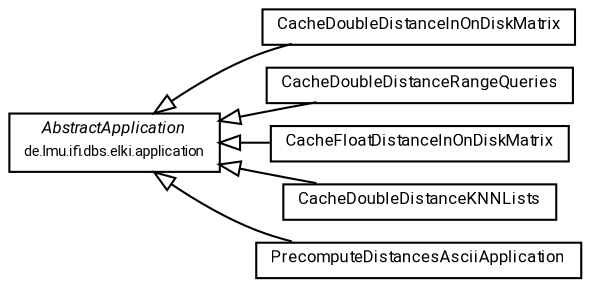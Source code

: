 #!/usr/local/bin/dot
#
# Class diagram 
# Generated by UMLGraph version R5_7_2-60-g0e99a6 (http://www.spinellis.gr/umlgraph/)
#

digraph G {
	graph [fontnames="svg"]
	edge [fontname="Roboto",fontsize=7,labelfontname="Roboto",labelfontsize=7,color="black"];
	node [fontname="Roboto",fontcolor="black",fontsize=8,shape=plaintext,margin=0,width=0,height=0];
	nodesep=0.15;
	ranksep=0.25;
	rankdir=LR;
	// de.lmu.ifi.dbs.elki.application.AbstractApplication
	c800391 [label=<<table title="de.lmu.ifi.dbs.elki.application.AbstractApplication" border="0" cellborder="1" cellspacing="0" cellpadding="2" href="../AbstractApplication.html" target="_parent">
		<tr><td><table border="0" cellspacing="0" cellpadding="1">
		<tr><td align="center" balign="center"> <font face="Roboto"><i>AbstractApplication</i></font> </td></tr>
		<tr><td align="center" balign="center"> <font face="Roboto" point-size="7.0">de.lmu.ifi.dbs.elki.application</font> </td></tr>
		</table></td></tr>
		</table>>, URL="../AbstractApplication.html"];
	// de.lmu.ifi.dbs.elki.application.cache.CacheDoubleDistanceInOnDiskMatrix<O>
	c802363 [label=<<table title="de.lmu.ifi.dbs.elki.application.cache.CacheDoubleDistanceInOnDiskMatrix" border="0" cellborder="1" cellspacing="0" cellpadding="2" href="CacheDoubleDistanceInOnDiskMatrix.html" target="_parent">
		<tr><td><table border="0" cellspacing="0" cellpadding="1">
		<tr><td align="center" balign="center"> <font face="Roboto">CacheDoubleDistanceInOnDiskMatrix</font> </td></tr>
		</table></td></tr>
		</table>>, URL="CacheDoubleDistanceInOnDiskMatrix.html"];
	// de.lmu.ifi.dbs.elki.application.cache.CacheDoubleDistanceRangeQueries<O>
	c802365 [label=<<table title="de.lmu.ifi.dbs.elki.application.cache.CacheDoubleDistanceRangeQueries" border="0" cellborder="1" cellspacing="0" cellpadding="2" href="CacheDoubleDistanceRangeQueries.html" target="_parent">
		<tr><td><table border="0" cellspacing="0" cellpadding="1">
		<tr><td align="center" balign="center"> <font face="Roboto">CacheDoubleDistanceRangeQueries</font> </td></tr>
		</table></td></tr>
		</table>>, URL="CacheDoubleDistanceRangeQueries.html"];
	// de.lmu.ifi.dbs.elki.application.cache.CacheFloatDistanceInOnDiskMatrix<O>
	c802367 [label=<<table title="de.lmu.ifi.dbs.elki.application.cache.CacheFloatDistanceInOnDiskMatrix" border="0" cellborder="1" cellspacing="0" cellpadding="2" href="CacheFloatDistanceInOnDiskMatrix.html" target="_parent">
		<tr><td><table border="0" cellspacing="0" cellpadding="1">
		<tr><td align="center" balign="center"> <font face="Roboto">CacheFloatDistanceInOnDiskMatrix</font> </td></tr>
		</table></td></tr>
		</table>>, URL="CacheFloatDistanceInOnDiskMatrix.html"];
	// de.lmu.ifi.dbs.elki.application.cache.CacheDoubleDistanceKNNLists<O>
	c802369 [label=<<table title="de.lmu.ifi.dbs.elki.application.cache.CacheDoubleDistanceKNNLists" border="0" cellborder="1" cellspacing="0" cellpadding="2" href="CacheDoubleDistanceKNNLists.html" target="_parent">
		<tr><td><table border="0" cellspacing="0" cellpadding="1">
		<tr><td align="center" balign="center"> <font face="Roboto">CacheDoubleDistanceKNNLists</font> </td></tr>
		</table></td></tr>
		</table>>, URL="CacheDoubleDistanceKNNLists.html"];
	// de.lmu.ifi.dbs.elki.application.cache.PrecomputeDistancesAsciiApplication<O>
	c802371 [label=<<table title="de.lmu.ifi.dbs.elki.application.cache.PrecomputeDistancesAsciiApplication" border="0" cellborder="1" cellspacing="0" cellpadding="2" href="PrecomputeDistancesAsciiApplication.html" target="_parent">
		<tr><td><table border="0" cellspacing="0" cellpadding="1">
		<tr><td align="center" balign="center"> <font face="Roboto">PrecomputeDistancesAsciiApplication</font> </td></tr>
		</table></td></tr>
		</table>>, URL="PrecomputeDistancesAsciiApplication.html"];
	// de.lmu.ifi.dbs.elki.application.cache.CacheDoubleDistanceInOnDiskMatrix<O> extends de.lmu.ifi.dbs.elki.application.AbstractApplication
	c800391 -> c802363 [arrowtail=empty,dir=back,weight=10];
	// de.lmu.ifi.dbs.elki.application.cache.CacheDoubleDistanceRangeQueries<O> extends de.lmu.ifi.dbs.elki.application.AbstractApplication
	c800391 -> c802365 [arrowtail=empty,dir=back,weight=10];
	// de.lmu.ifi.dbs.elki.application.cache.CacheFloatDistanceInOnDiskMatrix<O> extends de.lmu.ifi.dbs.elki.application.AbstractApplication
	c800391 -> c802367 [arrowtail=empty,dir=back,weight=10];
	// de.lmu.ifi.dbs.elki.application.cache.CacheDoubleDistanceKNNLists<O> extends de.lmu.ifi.dbs.elki.application.AbstractApplication
	c800391 -> c802369 [arrowtail=empty,dir=back,weight=10];
	// de.lmu.ifi.dbs.elki.application.cache.PrecomputeDistancesAsciiApplication<O> extends de.lmu.ifi.dbs.elki.application.AbstractApplication
	c800391 -> c802371 [arrowtail=empty,dir=back,weight=10];
}

